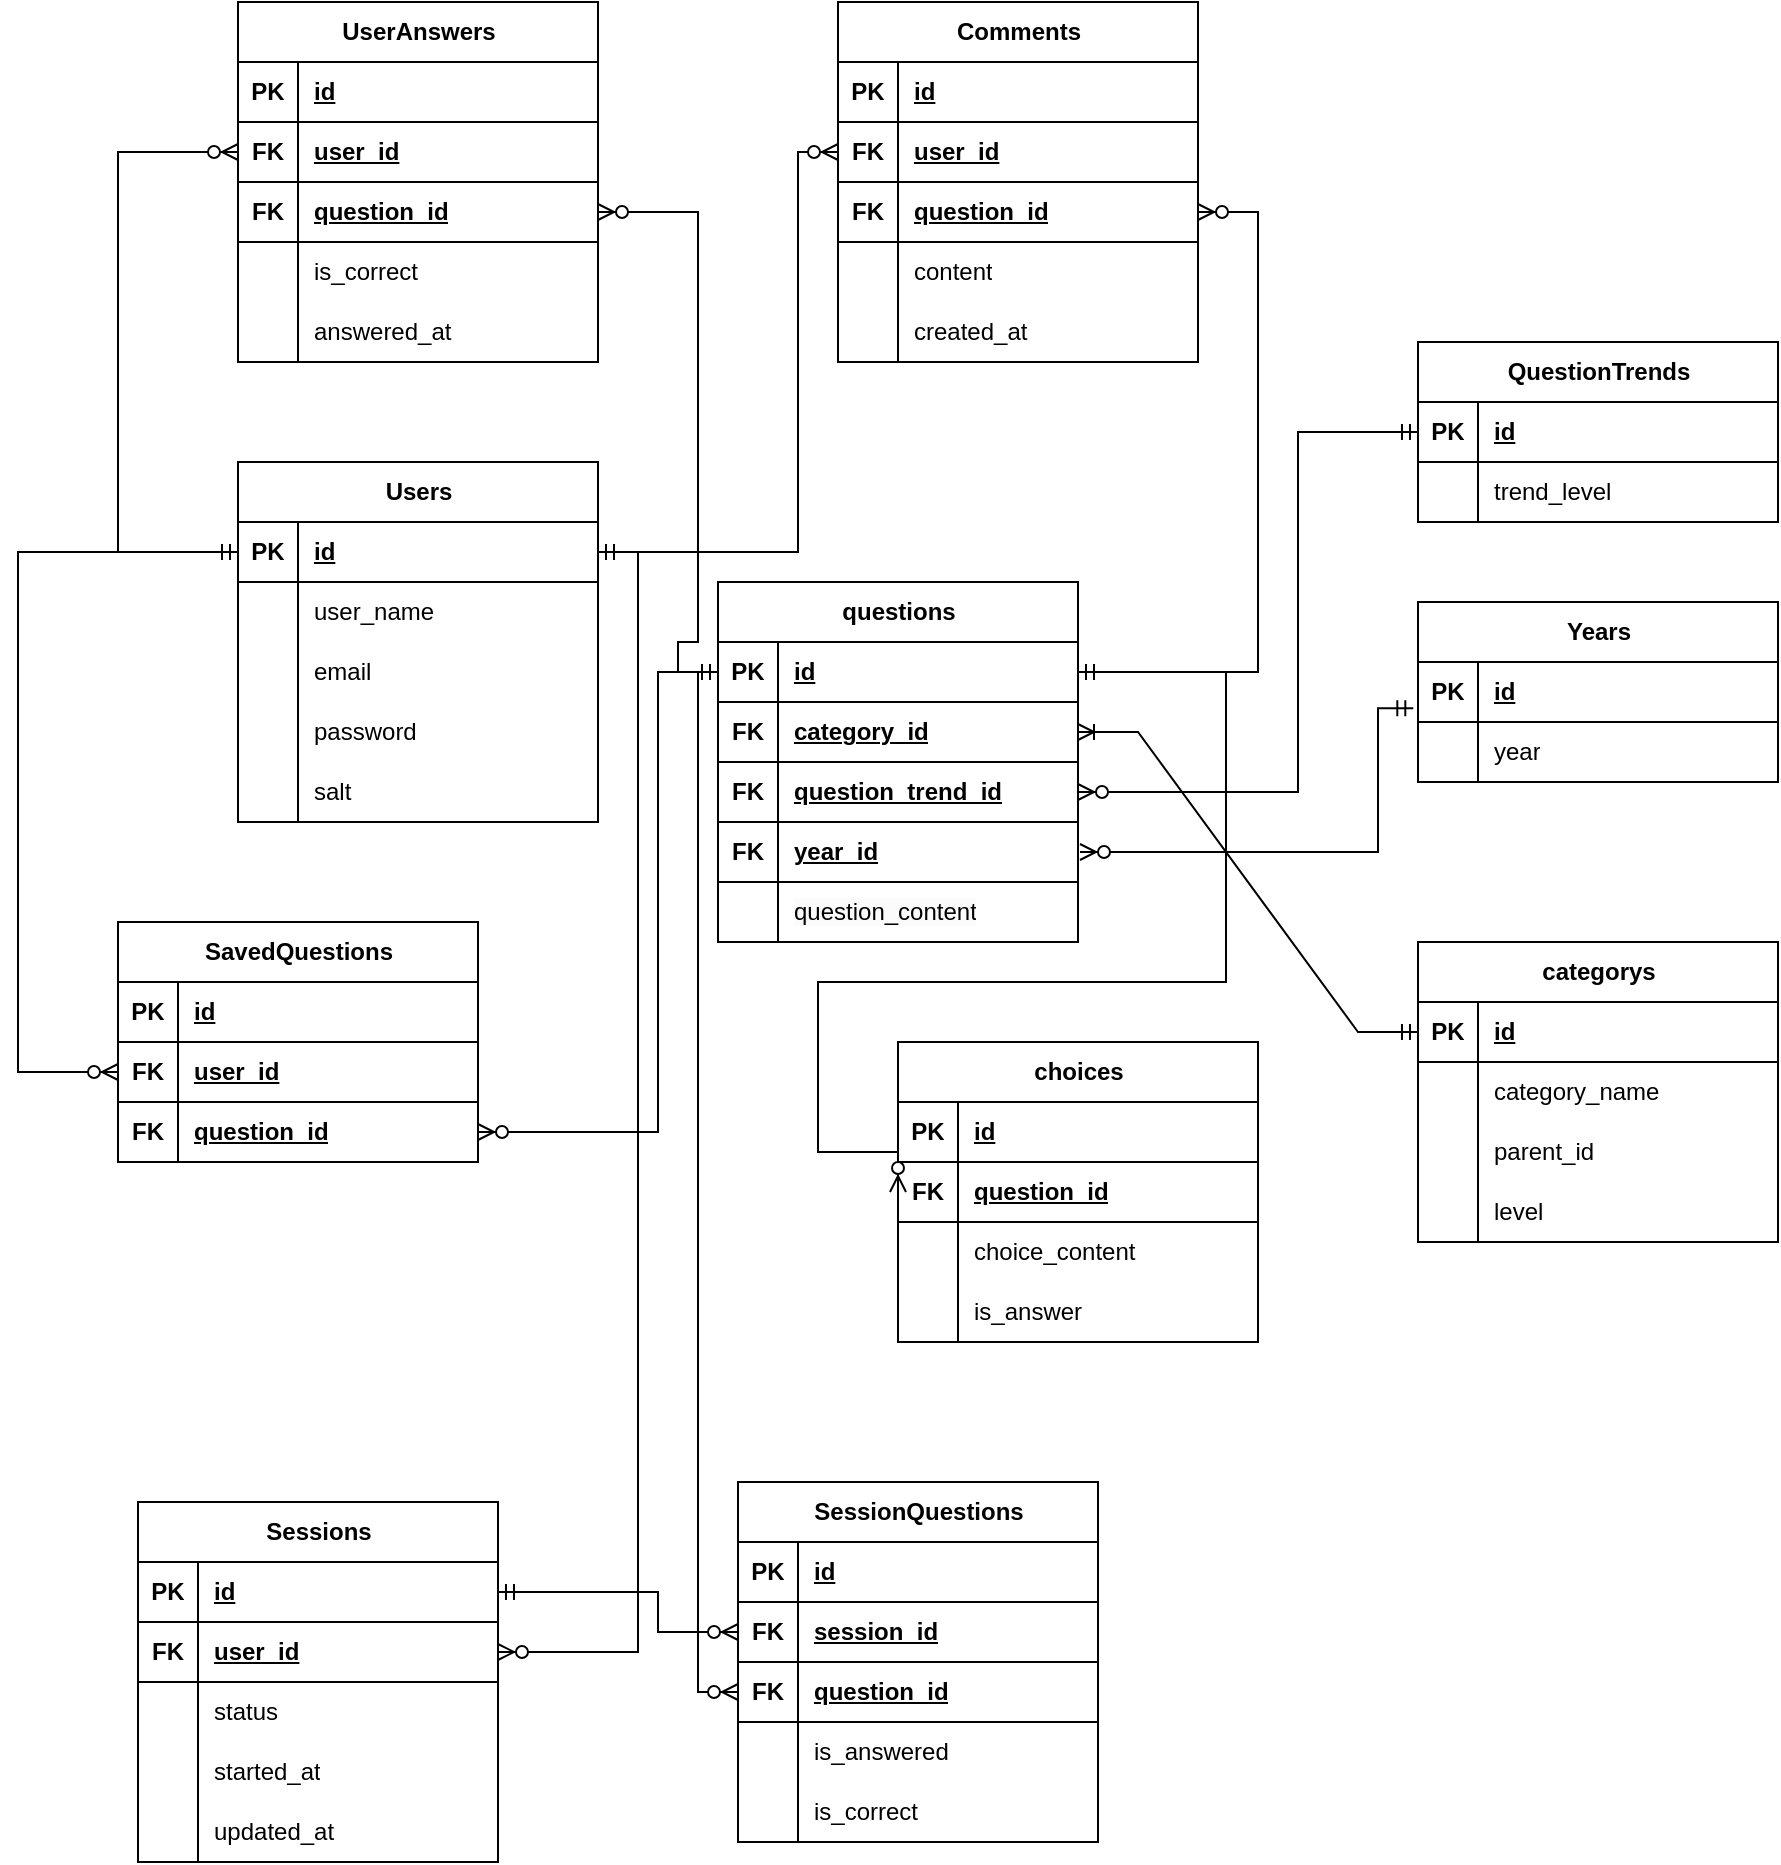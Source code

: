 <mxfile version="23.1.8" type="github">
  <diagram name="ページ1" id="_fQ1Ofpoiky4s86uEebD">
    <mxGraphModel dx="2419" dy="1977" grid="1" gridSize="10" guides="1" tooltips="1" connect="1" arrows="1" fold="1" page="1" pageScale="1" pageWidth="827" pageHeight="1169" math="0" shadow="0">
      <root>
        <mxCell id="0" />
        <mxCell id="1" parent="0" />
        <mxCell id="2i0jD21uUAfXRoLT11c_-42" value="Users" style="shape=table;startSize=30;container=1;collapsible=1;childLayout=tableLayout;fixedRows=1;rowLines=0;fontStyle=1;align=center;resizeLast=1;html=1;" vertex="1" parent="1">
          <mxGeometry x="-80" y="-200" width="180" height="180" as="geometry" />
        </mxCell>
        <mxCell id="2i0jD21uUAfXRoLT11c_-43" value="" style="shape=tableRow;horizontal=0;startSize=0;swimlaneHead=0;swimlaneBody=0;fillColor=none;collapsible=0;dropTarget=0;points=[[0,0.5],[1,0.5]];portConstraint=eastwest;top=0;left=0;right=0;bottom=1;" vertex="1" parent="2i0jD21uUAfXRoLT11c_-42">
          <mxGeometry y="30" width="180" height="30" as="geometry" />
        </mxCell>
        <mxCell id="2i0jD21uUAfXRoLT11c_-44" value="PK" style="shape=partialRectangle;connectable=0;fillColor=none;top=0;left=0;bottom=0;right=0;fontStyle=1;overflow=hidden;whiteSpace=wrap;html=1;" vertex="1" parent="2i0jD21uUAfXRoLT11c_-43">
          <mxGeometry width="30" height="30" as="geometry">
            <mxRectangle width="30" height="30" as="alternateBounds" />
          </mxGeometry>
        </mxCell>
        <mxCell id="2i0jD21uUAfXRoLT11c_-45" value="id" style="shape=partialRectangle;connectable=0;fillColor=none;top=0;left=0;bottom=0;right=0;align=left;spacingLeft=6;fontStyle=5;overflow=hidden;whiteSpace=wrap;html=1;" vertex="1" parent="2i0jD21uUAfXRoLT11c_-43">
          <mxGeometry x="30" width="150" height="30" as="geometry">
            <mxRectangle width="150" height="30" as="alternateBounds" />
          </mxGeometry>
        </mxCell>
        <mxCell id="2i0jD21uUAfXRoLT11c_-46" value="" style="shape=tableRow;horizontal=0;startSize=0;swimlaneHead=0;swimlaneBody=0;fillColor=none;collapsible=0;dropTarget=0;points=[[0,0.5],[1,0.5]];portConstraint=eastwest;top=0;left=0;right=0;bottom=0;" vertex="1" parent="2i0jD21uUAfXRoLT11c_-42">
          <mxGeometry y="60" width="180" height="30" as="geometry" />
        </mxCell>
        <mxCell id="2i0jD21uUAfXRoLT11c_-47" value="" style="shape=partialRectangle;connectable=0;fillColor=none;top=0;left=0;bottom=0;right=0;editable=1;overflow=hidden;whiteSpace=wrap;html=1;" vertex="1" parent="2i0jD21uUAfXRoLT11c_-46">
          <mxGeometry width="30" height="30" as="geometry">
            <mxRectangle width="30" height="30" as="alternateBounds" />
          </mxGeometry>
        </mxCell>
        <mxCell id="2i0jD21uUAfXRoLT11c_-48" value="user_name" style="shape=partialRectangle;connectable=0;fillColor=none;top=0;left=0;bottom=0;right=0;align=left;spacingLeft=6;overflow=hidden;whiteSpace=wrap;html=1;" vertex="1" parent="2i0jD21uUAfXRoLT11c_-46">
          <mxGeometry x="30" width="150" height="30" as="geometry">
            <mxRectangle width="150" height="30" as="alternateBounds" />
          </mxGeometry>
        </mxCell>
        <mxCell id="2i0jD21uUAfXRoLT11c_-49" value="" style="shape=tableRow;horizontal=0;startSize=0;swimlaneHead=0;swimlaneBody=0;fillColor=none;collapsible=0;dropTarget=0;points=[[0,0.5],[1,0.5]];portConstraint=eastwest;top=0;left=0;right=0;bottom=0;" vertex="1" parent="2i0jD21uUAfXRoLT11c_-42">
          <mxGeometry y="90" width="180" height="30" as="geometry" />
        </mxCell>
        <mxCell id="2i0jD21uUAfXRoLT11c_-50" value="" style="shape=partialRectangle;connectable=0;fillColor=none;top=0;left=0;bottom=0;right=0;editable=1;overflow=hidden;whiteSpace=wrap;html=1;" vertex="1" parent="2i0jD21uUAfXRoLT11c_-49">
          <mxGeometry width="30" height="30" as="geometry">
            <mxRectangle width="30" height="30" as="alternateBounds" />
          </mxGeometry>
        </mxCell>
        <mxCell id="2i0jD21uUAfXRoLT11c_-51" value="email" style="shape=partialRectangle;connectable=0;fillColor=none;top=0;left=0;bottom=0;right=0;align=left;spacingLeft=6;overflow=hidden;whiteSpace=wrap;html=1;" vertex="1" parent="2i0jD21uUAfXRoLT11c_-49">
          <mxGeometry x="30" width="150" height="30" as="geometry">
            <mxRectangle width="150" height="30" as="alternateBounds" />
          </mxGeometry>
        </mxCell>
        <mxCell id="2i0jD21uUAfXRoLT11c_-52" value="" style="shape=tableRow;horizontal=0;startSize=0;swimlaneHead=0;swimlaneBody=0;fillColor=none;collapsible=0;dropTarget=0;points=[[0,0.5],[1,0.5]];portConstraint=eastwest;top=0;left=0;right=0;bottom=0;" vertex="1" parent="2i0jD21uUAfXRoLT11c_-42">
          <mxGeometry y="120" width="180" height="30" as="geometry" />
        </mxCell>
        <mxCell id="2i0jD21uUAfXRoLT11c_-53" value="" style="shape=partialRectangle;connectable=0;fillColor=none;top=0;left=0;bottom=0;right=0;editable=1;overflow=hidden;whiteSpace=wrap;html=1;" vertex="1" parent="2i0jD21uUAfXRoLT11c_-52">
          <mxGeometry width="30" height="30" as="geometry">
            <mxRectangle width="30" height="30" as="alternateBounds" />
          </mxGeometry>
        </mxCell>
        <mxCell id="2i0jD21uUAfXRoLT11c_-54" value="password" style="shape=partialRectangle;connectable=0;fillColor=none;top=0;left=0;bottom=0;right=0;align=left;spacingLeft=6;overflow=hidden;whiteSpace=wrap;html=1;" vertex="1" parent="2i0jD21uUAfXRoLT11c_-52">
          <mxGeometry x="30" width="150" height="30" as="geometry">
            <mxRectangle width="150" height="30" as="alternateBounds" />
          </mxGeometry>
        </mxCell>
        <mxCell id="2i0jD21uUAfXRoLT11c_-55" value="" style="shape=tableRow;horizontal=0;startSize=0;swimlaneHead=0;swimlaneBody=0;fillColor=none;collapsible=0;dropTarget=0;points=[[0,0.5],[1,0.5]];portConstraint=eastwest;top=0;left=0;right=0;bottom=0;" vertex="1" parent="2i0jD21uUAfXRoLT11c_-42">
          <mxGeometry y="150" width="180" height="30" as="geometry" />
        </mxCell>
        <mxCell id="2i0jD21uUAfXRoLT11c_-56" value="" style="shape=partialRectangle;connectable=0;fillColor=none;top=0;left=0;bottom=0;right=0;editable=1;overflow=hidden;whiteSpace=wrap;html=1;" vertex="1" parent="2i0jD21uUAfXRoLT11c_-55">
          <mxGeometry width="30" height="30" as="geometry">
            <mxRectangle width="30" height="30" as="alternateBounds" />
          </mxGeometry>
        </mxCell>
        <mxCell id="2i0jD21uUAfXRoLT11c_-57" value="salt" style="shape=partialRectangle;connectable=0;fillColor=none;top=0;left=0;bottom=0;right=0;align=left;spacingLeft=6;overflow=hidden;whiteSpace=wrap;html=1;" vertex="1" parent="2i0jD21uUAfXRoLT11c_-55">
          <mxGeometry x="30" width="150" height="30" as="geometry">
            <mxRectangle width="150" height="30" as="alternateBounds" />
          </mxGeometry>
        </mxCell>
        <mxCell id="2i0jD21uUAfXRoLT11c_-58" value="questions" style="shape=table;startSize=30;container=1;collapsible=1;childLayout=tableLayout;fixedRows=1;rowLines=0;fontStyle=1;align=center;resizeLast=1;html=1;" vertex="1" parent="1">
          <mxGeometry x="160" y="-140" width="180" height="180" as="geometry">
            <mxRectangle x="190" y="-130" width="100" height="30" as="alternateBounds" />
          </mxGeometry>
        </mxCell>
        <mxCell id="2i0jD21uUAfXRoLT11c_-59" value="" style="shape=tableRow;horizontal=0;startSize=0;swimlaneHead=0;swimlaneBody=0;fillColor=none;collapsible=0;dropTarget=0;points=[[0,0.5],[1,0.5]];portConstraint=eastwest;top=0;left=0;right=0;bottom=1;" vertex="1" parent="2i0jD21uUAfXRoLT11c_-58">
          <mxGeometry y="30" width="180" height="30" as="geometry" />
        </mxCell>
        <mxCell id="2i0jD21uUAfXRoLT11c_-60" value="PK" style="shape=partialRectangle;connectable=0;fillColor=none;top=0;left=0;bottom=0;right=0;fontStyle=1;overflow=hidden;whiteSpace=wrap;html=1;" vertex="1" parent="2i0jD21uUAfXRoLT11c_-59">
          <mxGeometry width="30" height="30" as="geometry">
            <mxRectangle width="30" height="30" as="alternateBounds" />
          </mxGeometry>
        </mxCell>
        <mxCell id="2i0jD21uUAfXRoLT11c_-61" value="id" style="shape=partialRectangle;connectable=0;fillColor=none;top=0;left=0;bottom=0;right=0;align=left;spacingLeft=6;fontStyle=5;overflow=hidden;whiteSpace=wrap;html=1;" vertex="1" parent="2i0jD21uUAfXRoLT11c_-59">
          <mxGeometry x="30" width="150" height="30" as="geometry">
            <mxRectangle width="150" height="30" as="alternateBounds" />
          </mxGeometry>
        </mxCell>
        <mxCell id="2i0jD21uUAfXRoLT11c_-71" value="" style="shape=tableRow;horizontal=0;startSize=0;swimlaneHead=0;swimlaneBody=0;fillColor=none;collapsible=0;dropTarget=0;points=[[0,0.5],[1,0.5]];portConstraint=eastwest;top=0;left=0;right=0;bottom=1;" vertex="1" parent="2i0jD21uUAfXRoLT11c_-58">
          <mxGeometry y="60" width="180" height="30" as="geometry" />
        </mxCell>
        <mxCell id="2i0jD21uUAfXRoLT11c_-72" value="FK" style="shape=partialRectangle;connectable=0;fillColor=none;top=0;left=0;bottom=0;right=0;fontStyle=1;overflow=hidden;whiteSpace=wrap;html=1;" vertex="1" parent="2i0jD21uUAfXRoLT11c_-71">
          <mxGeometry width="30" height="30" as="geometry">
            <mxRectangle width="30" height="30" as="alternateBounds" />
          </mxGeometry>
        </mxCell>
        <mxCell id="2i0jD21uUAfXRoLT11c_-73" value="category_id" style="shape=partialRectangle;connectable=0;fillColor=none;top=0;left=0;bottom=0;right=0;align=left;spacingLeft=6;fontStyle=5;overflow=hidden;whiteSpace=wrap;html=1;" vertex="1" parent="2i0jD21uUAfXRoLT11c_-71">
          <mxGeometry x="30" width="150" height="30" as="geometry">
            <mxRectangle width="150" height="30" as="alternateBounds" />
          </mxGeometry>
        </mxCell>
        <mxCell id="2i0jD21uUAfXRoLT11c_-238" value="" style="shape=tableRow;horizontal=0;startSize=0;swimlaneHead=0;swimlaneBody=0;fillColor=none;collapsible=0;dropTarget=0;points=[[0,0.5],[1,0.5]];portConstraint=eastwest;top=0;left=0;right=0;bottom=1;" vertex="1" parent="2i0jD21uUAfXRoLT11c_-58">
          <mxGeometry y="90" width="180" height="30" as="geometry" />
        </mxCell>
        <mxCell id="2i0jD21uUAfXRoLT11c_-239" value="FK" style="shape=partialRectangle;connectable=0;fillColor=none;top=0;left=0;bottom=0;right=0;fontStyle=1;overflow=hidden;whiteSpace=wrap;html=1;" vertex="1" parent="2i0jD21uUAfXRoLT11c_-238">
          <mxGeometry width="30" height="30" as="geometry">
            <mxRectangle width="30" height="30" as="alternateBounds" />
          </mxGeometry>
        </mxCell>
        <mxCell id="2i0jD21uUAfXRoLT11c_-240" value="question_trend_id" style="shape=partialRectangle;connectable=0;fillColor=none;top=0;left=0;bottom=0;right=0;align=left;spacingLeft=6;fontStyle=5;overflow=hidden;whiteSpace=wrap;html=1;" vertex="1" parent="2i0jD21uUAfXRoLT11c_-238">
          <mxGeometry x="30" width="150" height="30" as="geometry">
            <mxRectangle width="150" height="30" as="alternateBounds" />
          </mxGeometry>
        </mxCell>
        <mxCell id="2i0jD21uUAfXRoLT11c_-248" value="" style="shape=tableRow;horizontal=0;startSize=0;swimlaneHead=0;swimlaneBody=0;fillColor=none;collapsible=0;dropTarget=0;points=[[0,0.5],[1,0.5]];portConstraint=eastwest;top=0;left=0;right=0;bottom=1;" vertex="1" parent="2i0jD21uUAfXRoLT11c_-58">
          <mxGeometry y="120" width="180" height="30" as="geometry" />
        </mxCell>
        <mxCell id="2i0jD21uUAfXRoLT11c_-249" value="FK" style="shape=partialRectangle;connectable=0;fillColor=none;top=0;left=0;bottom=0;right=0;fontStyle=1;overflow=hidden;whiteSpace=wrap;html=1;" vertex="1" parent="2i0jD21uUAfXRoLT11c_-248">
          <mxGeometry width="30" height="30" as="geometry">
            <mxRectangle width="30" height="30" as="alternateBounds" />
          </mxGeometry>
        </mxCell>
        <mxCell id="2i0jD21uUAfXRoLT11c_-250" value="year_id" style="shape=partialRectangle;connectable=0;fillColor=none;top=0;left=0;bottom=0;right=0;align=left;spacingLeft=6;fontStyle=5;overflow=hidden;whiteSpace=wrap;html=1;" vertex="1" parent="2i0jD21uUAfXRoLT11c_-248">
          <mxGeometry x="30" width="150" height="30" as="geometry">
            <mxRectangle width="150" height="30" as="alternateBounds" />
          </mxGeometry>
        </mxCell>
        <mxCell id="2i0jD21uUAfXRoLT11c_-62" value="" style="shape=tableRow;horizontal=0;startSize=0;swimlaneHead=0;swimlaneBody=0;fillColor=none;collapsible=0;dropTarget=0;points=[[0,0.5],[1,0.5]];portConstraint=eastwest;top=0;left=0;right=0;bottom=0;" vertex="1" parent="2i0jD21uUAfXRoLT11c_-58">
          <mxGeometry y="150" width="180" height="30" as="geometry" />
        </mxCell>
        <mxCell id="2i0jD21uUAfXRoLT11c_-63" value="" style="shape=partialRectangle;connectable=0;fillColor=none;top=0;left=0;bottom=0;right=0;editable=1;overflow=hidden;whiteSpace=wrap;html=1;" vertex="1" parent="2i0jD21uUAfXRoLT11c_-62">
          <mxGeometry width="30" height="30" as="geometry">
            <mxRectangle width="30" height="30" as="alternateBounds" />
          </mxGeometry>
        </mxCell>
        <mxCell id="2i0jD21uUAfXRoLT11c_-64" value="&lt;meta charset=&quot;utf-8&quot;&gt;&lt;span style=&quot;color: rgb(0, 0, 0); font-family: Helvetica; font-size: 12px; font-style: normal; font-variant-ligatures: normal; font-variant-caps: normal; font-weight: 400; letter-spacing: normal; orphans: 2; text-align: left; text-indent: 0px; text-transform: none; widows: 2; word-spacing: 0px; -webkit-text-stroke-width: 0px; background-color: rgb(251, 251, 251); text-decoration-thickness: initial; text-decoration-style: initial; text-decoration-color: initial; float: none; display: inline !important;&quot;&gt;question_content&lt;/span&gt;" style="shape=partialRectangle;connectable=0;fillColor=none;top=0;left=0;bottom=0;right=0;align=left;spacingLeft=6;overflow=hidden;whiteSpace=wrap;html=1;" vertex="1" parent="2i0jD21uUAfXRoLT11c_-62">
          <mxGeometry x="30" width="150" height="30" as="geometry">
            <mxRectangle width="150" height="30" as="alternateBounds" />
          </mxGeometry>
        </mxCell>
        <mxCell id="2i0jD21uUAfXRoLT11c_-103" value="choices" style="shape=table;startSize=30;container=1;collapsible=1;childLayout=tableLayout;fixedRows=1;rowLines=0;fontStyle=1;align=center;resizeLast=1;html=1;" vertex="1" parent="1">
          <mxGeometry x="250" y="90" width="180" height="150" as="geometry">
            <mxRectangle x="190" y="-130" width="100" height="30" as="alternateBounds" />
          </mxGeometry>
        </mxCell>
        <mxCell id="2i0jD21uUAfXRoLT11c_-104" value="" style="shape=tableRow;horizontal=0;startSize=0;swimlaneHead=0;swimlaneBody=0;fillColor=none;collapsible=0;dropTarget=0;points=[[0,0.5],[1,0.5]];portConstraint=eastwest;top=0;left=0;right=0;bottom=1;" vertex="1" parent="2i0jD21uUAfXRoLT11c_-103">
          <mxGeometry y="30" width="180" height="30" as="geometry" />
        </mxCell>
        <mxCell id="2i0jD21uUAfXRoLT11c_-105" value="PK" style="shape=partialRectangle;connectable=0;fillColor=none;top=0;left=0;bottom=0;right=0;fontStyle=1;overflow=hidden;whiteSpace=wrap;html=1;" vertex="1" parent="2i0jD21uUAfXRoLT11c_-104">
          <mxGeometry width="30" height="30" as="geometry">
            <mxRectangle width="30" height="30" as="alternateBounds" />
          </mxGeometry>
        </mxCell>
        <mxCell id="2i0jD21uUAfXRoLT11c_-106" value="id" style="shape=partialRectangle;connectable=0;fillColor=none;top=0;left=0;bottom=0;right=0;align=left;spacingLeft=6;fontStyle=5;overflow=hidden;whiteSpace=wrap;html=1;" vertex="1" parent="2i0jD21uUAfXRoLT11c_-104">
          <mxGeometry x="30" width="150" height="30" as="geometry">
            <mxRectangle width="150" height="30" as="alternateBounds" />
          </mxGeometry>
        </mxCell>
        <mxCell id="2i0jD21uUAfXRoLT11c_-107" value="" style="shape=tableRow;horizontal=0;startSize=0;swimlaneHead=0;swimlaneBody=0;fillColor=none;collapsible=0;dropTarget=0;points=[[0,0.5],[1,0.5]];portConstraint=eastwest;top=0;left=0;right=0;bottom=1;" vertex="1" parent="2i0jD21uUAfXRoLT11c_-103">
          <mxGeometry y="60" width="180" height="30" as="geometry" />
        </mxCell>
        <mxCell id="2i0jD21uUAfXRoLT11c_-108" value="FK" style="shape=partialRectangle;connectable=0;fillColor=none;top=0;left=0;bottom=0;right=0;fontStyle=1;overflow=hidden;whiteSpace=wrap;html=1;" vertex="1" parent="2i0jD21uUAfXRoLT11c_-107">
          <mxGeometry width="30" height="30" as="geometry">
            <mxRectangle width="30" height="30" as="alternateBounds" />
          </mxGeometry>
        </mxCell>
        <mxCell id="2i0jD21uUAfXRoLT11c_-109" value="question_id" style="shape=partialRectangle;connectable=0;fillColor=none;top=0;left=0;bottom=0;right=0;align=left;spacingLeft=6;fontStyle=5;overflow=hidden;whiteSpace=wrap;html=1;" vertex="1" parent="2i0jD21uUAfXRoLT11c_-107">
          <mxGeometry x="30" width="150" height="30" as="geometry">
            <mxRectangle width="150" height="30" as="alternateBounds" />
          </mxGeometry>
        </mxCell>
        <mxCell id="2i0jD21uUAfXRoLT11c_-110" value="" style="shape=tableRow;horizontal=0;startSize=0;swimlaneHead=0;swimlaneBody=0;fillColor=none;collapsible=0;dropTarget=0;points=[[0,0.5],[1,0.5]];portConstraint=eastwest;top=0;left=0;right=0;bottom=0;" vertex="1" parent="2i0jD21uUAfXRoLT11c_-103">
          <mxGeometry y="90" width="180" height="30" as="geometry" />
        </mxCell>
        <mxCell id="2i0jD21uUAfXRoLT11c_-111" value="" style="shape=partialRectangle;connectable=0;fillColor=none;top=0;left=0;bottom=0;right=0;editable=1;overflow=hidden;whiteSpace=wrap;html=1;" vertex="1" parent="2i0jD21uUAfXRoLT11c_-110">
          <mxGeometry width="30" height="30" as="geometry">
            <mxRectangle width="30" height="30" as="alternateBounds" />
          </mxGeometry>
        </mxCell>
        <mxCell id="2i0jD21uUAfXRoLT11c_-112" value="choice_content" style="shape=partialRectangle;connectable=0;fillColor=none;top=0;left=0;bottom=0;right=0;align=left;spacingLeft=6;overflow=hidden;whiteSpace=wrap;html=1;" vertex="1" parent="2i0jD21uUAfXRoLT11c_-110">
          <mxGeometry x="30" width="150" height="30" as="geometry">
            <mxRectangle width="150" height="30" as="alternateBounds" />
          </mxGeometry>
        </mxCell>
        <mxCell id="2i0jD21uUAfXRoLT11c_-113" value="" style="shape=tableRow;horizontal=0;startSize=0;swimlaneHead=0;swimlaneBody=0;fillColor=none;collapsible=0;dropTarget=0;points=[[0,0.5],[1,0.5]];portConstraint=eastwest;top=0;left=0;right=0;bottom=0;" vertex="1" parent="2i0jD21uUAfXRoLT11c_-103">
          <mxGeometry y="120" width="180" height="30" as="geometry" />
        </mxCell>
        <mxCell id="2i0jD21uUAfXRoLT11c_-114" value="" style="shape=partialRectangle;connectable=0;fillColor=none;top=0;left=0;bottom=0;right=0;editable=1;overflow=hidden;whiteSpace=wrap;html=1;" vertex="1" parent="2i0jD21uUAfXRoLT11c_-113">
          <mxGeometry width="30" height="30" as="geometry">
            <mxRectangle width="30" height="30" as="alternateBounds" />
          </mxGeometry>
        </mxCell>
        <mxCell id="2i0jD21uUAfXRoLT11c_-115" value="is_answer" style="shape=partialRectangle;connectable=0;fillColor=none;top=0;left=0;bottom=0;right=0;align=left;spacingLeft=6;overflow=hidden;whiteSpace=wrap;html=1;" vertex="1" parent="2i0jD21uUAfXRoLT11c_-113">
          <mxGeometry x="30" width="150" height="30" as="geometry">
            <mxRectangle width="150" height="30" as="alternateBounds" />
          </mxGeometry>
        </mxCell>
        <mxCell id="2i0jD21uUAfXRoLT11c_-116" value="categorys" style="shape=table;startSize=30;container=1;collapsible=1;childLayout=tableLayout;fixedRows=1;rowLines=0;fontStyle=1;align=center;resizeLast=1;html=1;" vertex="1" parent="1">
          <mxGeometry x="510" y="40" width="180" height="150" as="geometry" />
        </mxCell>
        <mxCell id="2i0jD21uUAfXRoLT11c_-117" value="" style="shape=tableRow;horizontal=0;startSize=0;swimlaneHead=0;swimlaneBody=0;fillColor=none;collapsible=0;dropTarget=0;points=[[0,0.5],[1,0.5]];portConstraint=eastwest;top=0;left=0;right=0;bottom=1;" vertex="1" parent="2i0jD21uUAfXRoLT11c_-116">
          <mxGeometry y="30" width="180" height="30" as="geometry" />
        </mxCell>
        <mxCell id="2i0jD21uUAfXRoLT11c_-118" value="PK" style="shape=partialRectangle;connectable=0;fillColor=none;top=0;left=0;bottom=0;right=0;fontStyle=1;overflow=hidden;whiteSpace=wrap;html=1;" vertex="1" parent="2i0jD21uUAfXRoLT11c_-117">
          <mxGeometry width="30" height="30" as="geometry">
            <mxRectangle width="30" height="30" as="alternateBounds" />
          </mxGeometry>
        </mxCell>
        <mxCell id="2i0jD21uUAfXRoLT11c_-119" value="id" style="shape=partialRectangle;connectable=0;fillColor=none;top=0;left=0;bottom=0;right=0;align=left;spacingLeft=6;fontStyle=5;overflow=hidden;whiteSpace=wrap;html=1;" vertex="1" parent="2i0jD21uUAfXRoLT11c_-117">
          <mxGeometry x="30" width="150" height="30" as="geometry">
            <mxRectangle width="150" height="30" as="alternateBounds" />
          </mxGeometry>
        </mxCell>
        <mxCell id="2i0jD21uUAfXRoLT11c_-120" value="" style="shape=tableRow;horizontal=0;startSize=0;swimlaneHead=0;swimlaneBody=0;fillColor=none;collapsible=0;dropTarget=0;points=[[0,0.5],[1,0.5]];portConstraint=eastwest;top=0;left=0;right=0;bottom=0;" vertex="1" parent="2i0jD21uUAfXRoLT11c_-116">
          <mxGeometry y="60" width="180" height="30" as="geometry" />
        </mxCell>
        <mxCell id="2i0jD21uUAfXRoLT11c_-121" value="" style="shape=partialRectangle;connectable=0;fillColor=none;top=0;left=0;bottom=0;right=0;editable=1;overflow=hidden;whiteSpace=wrap;html=1;" vertex="1" parent="2i0jD21uUAfXRoLT11c_-120">
          <mxGeometry width="30" height="30" as="geometry">
            <mxRectangle width="30" height="30" as="alternateBounds" />
          </mxGeometry>
        </mxCell>
        <mxCell id="2i0jD21uUAfXRoLT11c_-122" value="category_name" style="shape=partialRectangle;connectable=0;fillColor=none;top=0;left=0;bottom=0;right=0;align=left;spacingLeft=6;overflow=hidden;whiteSpace=wrap;html=1;" vertex="1" parent="2i0jD21uUAfXRoLT11c_-120">
          <mxGeometry x="30" width="150" height="30" as="geometry">
            <mxRectangle width="150" height="30" as="alternateBounds" />
          </mxGeometry>
        </mxCell>
        <mxCell id="2i0jD21uUAfXRoLT11c_-123" value="" style="shape=tableRow;horizontal=0;startSize=0;swimlaneHead=0;swimlaneBody=0;fillColor=none;collapsible=0;dropTarget=0;points=[[0,0.5],[1,0.5]];portConstraint=eastwest;top=0;left=0;right=0;bottom=0;" vertex="1" parent="2i0jD21uUAfXRoLT11c_-116">
          <mxGeometry y="90" width="180" height="30" as="geometry" />
        </mxCell>
        <mxCell id="2i0jD21uUAfXRoLT11c_-124" value="" style="shape=partialRectangle;connectable=0;fillColor=none;top=0;left=0;bottom=0;right=0;editable=1;overflow=hidden;whiteSpace=wrap;html=1;" vertex="1" parent="2i0jD21uUAfXRoLT11c_-123">
          <mxGeometry width="30" height="30" as="geometry">
            <mxRectangle width="30" height="30" as="alternateBounds" />
          </mxGeometry>
        </mxCell>
        <mxCell id="2i0jD21uUAfXRoLT11c_-125" value="parent_id" style="shape=partialRectangle;connectable=0;fillColor=none;top=0;left=0;bottom=0;right=0;align=left;spacingLeft=6;overflow=hidden;whiteSpace=wrap;html=1;" vertex="1" parent="2i0jD21uUAfXRoLT11c_-123">
          <mxGeometry x="30" width="150" height="30" as="geometry">
            <mxRectangle width="150" height="30" as="alternateBounds" />
          </mxGeometry>
        </mxCell>
        <mxCell id="2i0jD21uUAfXRoLT11c_-126" value="" style="shape=tableRow;horizontal=0;startSize=0;swimlaneHead=0;swimlaneBody=0;fillColor=none;collapsible=0;dropTarget=0;points=[[0,0.5],[1,0.5]];portConstraint=eastwest;top=0;left=0;right=0;bottom=0;" vertex="1" parent="2i0jD21uUAfXRoLT11c_-116">
          <mxGeometry y="120" width="180" height="30" as="geometry" />
        </mxCell>
        <mxCell id="2i0jD21uUAfXRoLT11c_-127" value="" style="shape=partialRectangle;connectable=0;fillColor=none;top=0;left=0;bottom=0;right=0;editable=1;overflow=hidden;whiteSpace=wrap;html=1;" vertex="1" parent="2i0jD21uUAfXRoLT11c_-126">
          <mxGeometry width="30" height="30" as="geometry">
            <mxRectangle width="30" height="30" as="alternateBounds" />
          </mxGeometry>
        </mxCell>
        <mxCell id="2i0jD21uUAfXRoLT11c_-128" value="level" style="shape=partialRectangle;connectable=0;fillColor=none;top=0;left=0;bottom=0;right=0;align=left;spacingLeft=6;overflow=hidden;whiteSpace=wrap;html=1;" vertex="1" parent="2i0jD21uUAfXRoLT11c_-126">
          <mxGeometry x="30" width="150" height="30" as="geometry">
            <mxRectangle width="150" height="30" as="alternateBounds" />
          </mxGeometry>
        </mxCell>
        <mxCell id="2i0jD21uUAfXRoLT11c_-132" value="UserAnswers" style="shape=table;startSize=30;container=1;collapsible=1;childLayout=tableLayout;fixedRows=1;rowLines=0;fontStyle=1;align=center;resizeLast=1;html=1;" vertex="1" parent="1">
          <mxGeometry x="-80" y="-430" width="180" height="180" as="geometry">
            <mxRectangle x="190" y="-130" width="100" height="30" as="alternateBounds" />
          </mxGeometry>
        </mxCell>
        <mxCell id="2i0jD21uUAfXRoLT11c_-133" value="" style="shape=tableRow;horizontal=0;startSize=0;swimlaneHead=0;swimlaneBody=0;fillColor=none;collapsible=0;dropTarget=0;points=[[0,0.5],[1,0.5]];portConstraint=eastwest;top=0;left=0;right=0;bottom=1;" vertex="1" parent="2i0jD21uUAfXRoLT11c_-132">
          <mxGeometry y="30" width="180" height="30" as="geometry" />
        </mxCell>
        <mxCell id="2i0jD21uUAfXRoLT11c_-134" value="PK" style="shape=partialRectangle;connectable=0;fillColor=none;top=0;left=0;bottom=0;right=0;fontStyle=1;overflow=hidden;whiteSpace=wrap;html=1;" vertex="1" parent="2i0jD21uUAfXRoLT11c_-133">
          <mxGeometry width="30" height="30" as="geometry">
            <mxRectangle width="30" height="30" as="alternateBounds" />
          </mxGeometry>
        </mxCell>
        <mxCell id="2i0jD21uUAfXRoLT11c_-135" value="id" style="shape=partialRectangle;connectable=0;fillColor=none;top=0;left=0;bottom=0;right=0;align=left;spacingLeft=6;fontStyle=5;overflow=hidden;whiteSpace=wrap;html=1;" vertex="1" parent="2i0jD21uUAfXRoLT11c_-133">
          <mxGeometry x="30" width="150" height="30" as="geometry">
            <mxRectangle width="150" height="30" as="alternateBounds" />
          </mxGeometry>
        </mxCell>
        <mxCell id="2i0jD21uUAfXRoLT11c_-136" value="" style="shape=tableRow;horizontal=0;startSize=0;swimlaneHead=0;swimlaneBody=0;fillColor=none;collapsible=0;dropTarget=0;points=[[0,0.5],[1,0.5]];portConstraint=eastwest;top=0;left=0;right=0;bottom=1;" vertex="1" parent="2i0jD21uUAfXRoLT11c_-132">
          <mxGeometry y="60" width="180" height="30" as="geometry" />
        </mxCell>
        <mxCell id="2i0jD21uUAfXRoLT11c_-137" value="FK" style="shape=partialRectangle;connectable=0;fillColor=none;top=0;left=0;bottom=0;right=0;fontStyle=1;overflow=hidden;whiteSpace=wrap;html=1;" vertex="1" parent="2i0jD21uUAfXRoLT11c_-136">
          <mxGeometry width="30" height="30" as="geometry">
            <mxRectangle width="30" height="30" as="alternateBounds" />
          </mxGeometry>
        </mxCell>
        <mxCell id="2i0jD21uUAfXRoLT11c_-138" value="user_id" style="shape=partialRectangle;connectable=0;fillColor=none;top=0;left=0;bottom=0;right=0;align=left;spacingLeft=6;fontStyle=5;overflow=hidden;whiteSpace=wrap;html=1;" vertex="1" parent="2i0jD21uUAfXRoLT11c_-136">
          <mxGeometry x="30" width="150" height="30" as="geometry">
            <mxRectangle width="150" height="30" as="alternateBounds" />
          </mxGeometry>
        </mxCell>
        <mxCell id="2i0jD21uUAfXRoLT11c_-142" value="" style="shape=tableRow;horizontal=0;startSize=0;swimlaneHead=0;swimlaneBody=0;fillColor=none;collapsible=0;dropTarget=0;points=[[0,0.5],[1,0.5]];portConstraint=eastwest;top=0;left=0;right=0;bottom=1;" vertex="1" parent="2i0jD21uUAfXRoLT11c_-132">
          <mxGeometry y="90" width="180" height="30" as="geometry" />
        </mxCell>
        <mxCell id="2i0jD21uUAfXRoLT11c_-143" value="FK" style="shape=partialRectangle;connectable=0;fillColor=none;top=0;left=0;bottom=0;right=0;fontStyle=1;overflow=hidden;whiteSpace=wrap;html=1;" vertex="1" parent="2i0jD21uUAfXRoLT11c_-142">
          <mxGeometry width="30" height="30" as="geometry">
            <mxRectangle width="30" height="30" as="alternateBounds" />
          </mxGeometry>
        </mxCell>
        <mxCell id="2i0jD21uUAfXRoLT11c_-144" value="question_id" style="shape=partialRectangle;connectable=0;fillColor=none;top=0;left=0;bottom=0;right=0;align=left;spacingLeft=6;fontStyle=5;overflow=hidden;whiteSpace=wrap;html=1;" vertex="1" parent="2i0jD21uUAfXRoLT11c_-142">
          <mxGeometry x="30" width="150" height="30" as="geometry">
            <mxRectangle width="150" height="30" as="alternateBounds" />
          </mxGeometry>
        </mxCell>
        <mxCell id="2i0jD21uUAfXRoLT11c_-139" value="" style="shape=tableRow;horizontal=0;startSize=0;swimlaneHead=0;swimlaneBody=0;fillColor=none;collapsible=0;dropTarget=0;points=[[0,0.5],[1,0.5]];portConstraint=eastwest;top=0;left=0;right=0;bottom=0;" vertex="1" parent="2i0jD21uUAfXRoLT11c_-132">
          <mxGeometry y="120" width="180" height="30" as="geometry" />
        </mxCell>
        <mxCell id="2i0jD21uUAfXRoLT11c_-140" value="" style="shape=partialRectangle;connectable=0;fillColor=none;top=0;left=0;bottom=0;right=0;editable=1;overflow=hidden;whiteSpace=wrap;html=1;" vertex="1" parent="2i0jD21uUAfXRoLT11c_-139">
          <mxGeometry width="30" height="30" as="geometry">
            <mxRectangle width="30" height="30" as="alternateBounds" />
          </mxGeometry>
        </mxCell>
        <mxCell id="2i0jD21uUAfXRoLT11c_-141" value="is_correct" style="shape=partialRectangle;connectable=0;fillColor=none;top=0;left=0;bottom=0;right=0;align=left;spacingLeft=6;overflow=hidden;whiteSpace=wrap;html=1;" vertex="1" parent="2i0jD21uUAfXRoLT11c_-139">
          <mxGeometry x="30" width="150" height="30" as="geometry">
            <mxRectangle width="150" height="30" as="alternateBounds" />
          </mxGeometry>
        </mxCell>
        <mxCell id="2i0jD21uUAfXRoLT11c_-145" value="" style="shape=tableRow;horizontal=0;startSize=0;swimlaneHead=0;swimlaneBody=0;fillColor=none;collapsible=0;dropTarget=0;points=[[0,0.5],[1,0.5]];portConstraint=eastwest;top=0;left=0;right=0;bottom=0;" vertex="1" parent="2i0jD21uUAfXRoLT11c_-132">
          <mxGeometry y="150" width="180" height="30" as="geometry" />
        </mxCell>
        <mxCell id="2i0jD21uUAfXRoLT11c_-146" value="" style="shape=partialRectangle;connectable=0;fillColor=none;top=0;left=0;bottom=0;right=0;editable=1;overflow=hidden;whiteSpace=wrap;html=1;" vertex="1" parent="2i0jD21uUAfXRoLT11c_-145">
          <mxGeometry width="30" height="30" as="geometry">
            <mxRectangle width="30" height="30" as="alternateBounds" />
          </mxGeometry>
        </mxCell>
        <mxCell id="2i0jD21uUAfXRoLT11c_-147" value="answered_at" style="shape=partialRectangle;connectable=0;fillColor=none;top=0;left=0;bottom=0;right=0;align=left;spacingLeft=6;overflow=hidden;whiteSpace=wrap;html=1;" vertex="1" parent="2i0jD21uUAfXRoLT11c_-145">
          <mxGeometry x="30" width="150" height="30" as="geometry">
            <mxRectangle width="150" height="30" as="alternateBounds" />
          </mxGeometry>
        </mxCell>
        <mxCell id="2i0jD21uUAfXRoLT11c_-151" value="SavedQuestions" style="shape=table;startSize=30;container=1;collapsible=1;childLayout=tableLayout;fixedRows=1;rowLines=0;fontStyle=1;align=center;resizeLast=1;html=1;" vertex="1" parent="1">
          <mxGeometry x="-140" y="30" width="180" height="120" as="geometry">
            <mxRectangle x="190" y="-130" width="100" height="30" as="alternateBounds" />
          </mxGeometry>
        </mxCell>
        <mxCell id="2i0jD21uUAfXRoLT11c_-152" value="" style="shape=tableRow;horizontal=0;startSize=0;swimlaneHead=0;swimlaneBody=0;fillColor=none;collapsible=0;dropTarget=0;points=[[0,0.5],[1,0.5]];portConstraint=eastwest;top=0;left=0;right=0;bottom=1;" vertex="1" parent="2i0jD21uUAfXRoLT11c_-151">
          <mxGeometry y="30" width="180" height="30" as="geometry" />
        </mxCell>
        <mxCell id="2i0jD21uUAfXRoLT11c_-153" value="PK" style="shape=partialRectangle;connectable=0;fillColor=none;top=0;left=0;bottom=0;right=0;fontStyle=1;overflow=hidden;whiteSpace=wrap;html=1;" vertex="1" parent="2i0jD21uUAfXRoLT11c_-152">
          <mxGeometry width="30" height="30" as="geometry">
            <mxRectangle width="30" height="30" as="alternateBounds" />
          </mxGeometry>
        </mxCell>
        <mxCell id="2i0jD21uUAfXRoLT11c_-154" value="id" style="shape=partialRectangle;connectable=0;fillColor=none;top=0;left=0;bottom=0;right=0;align=left;spacingLeft=6;fontStyle=5;overflow=hidden;whiteSpace=wrap;html=1;" vertex="1" parent="2i0jD21uUAfXRoLT11c_-152">
          <mxGeometry x="30" width="150" height="30" as="geometry">
            <mxRectangle width="150" height="30" as="alternateBounds" />
          </mxGeometry>
        </mxCell>
        <mxCell id="2i0jD21uUAfXRoLT11c_-155" value="" style="shape=tableRow;horizontal=0;startSize=0;swimlaneHead=0;swimlaneBody=0;fillColor=none;collapsible=0;dropTarget=0;points=[[0,0.5],[1,0.5]];portConstraint=eastwest;top=0;left=0;right=0;bottom=1;" vertex="1" parent="2i0jD21uUAfXRoLT11c_-151">
          <mxGeometry y="60" width="180" height="30" as="geometry" />
        </mxCell>
        <mxCell id="2i0jD21uUAfXRoLT11c_-156" value="FK" style="shape=partialRectangle;connectable=0;fillColor=none;top=0;left=0;bottom=0;right=0;fontStyle=1;overflow=hidden;whiteSpace=wrap;html=1;" vertex="1" parent="2i0jD21uUAfXRoLT11c_-155">
          <mxGeometry width="30" height="30" as="geometry">
            <mxRectangle width="30" height="30" as="alternateBounds" />
          </mxGeometry>
        </mxCell>
        <mxCell id="2i0jD21uUAfXRoLT11c_-157" value="user_id" style="shape=partialRectangle;connectable=0;fillColor=none;top=0;left=0;bottom=0;right=0;align=left;spacingLeft=6;fontStyle=5;overflow=hidden;whiteSpace=wrap;html=1;" vertex="1" parent="2i0jD21uUAfXRoLT11c_-155">
          <mxGeometry x="30" width="150" height="30" as="geometry">
            <mxRectangle width="150" height="30" as="alternateBounds" />
          </mxGeometry>
        </mxCell>
        <mxCell id="2i0jD21uUAfXRoLT11c_-158" value="" style="shape=tableRow;horizontal=0;startSize=0;swimlaneHead=0;swimlaneBody=0;fillColor=none;collapsible=0;dropTarget=0;points=[[0,0.5],[1,0.5]];portConstraint=eastwest;top=0;left=0;right=0;bottom=1;" vertex="1" parent="2i0jD21uUAfXRoLT11c_-151">
          <mxGeometry y="90" width="180" height="30" as="geometry" />
        </mxCell>
        <mxCell id="2i0jD21uUAfXRoLT11c_-159" value="FK" style="shape=partialRectangle;connectable=0;fillColor=none;top=0;left=0;bottom=0;right=0;fontStyle=1;overflow=hidden;whiteSpace=wrap;html=1;" vertex="1" parent="2i0jD21uUAfXRoLT11c_-158">
          <mxGeometry width="30" height="30" as="geometry">
            <mxRectangle width="30" height="30" as="alternateBounds" />
          </mxGeometry>
        </mxCell>
        <mxCell id="2i0jD21uUAfXRoLT11c_-160" value="question_id" style="shape=partialRectangle;connectable=0;fillColor=none;top=0;left=0;bottom=0;right=0;align=left;spacingLeft=6;fontStyle=5;overflow=hidden;whiteSpace=wrap;html=1;" vertex="1" parent="2i0jD21uUAfXRoLT11c_-158">
          <mxGeometry x="30" width="150" height="30" as="geometry">
            <mxRectangle width="150" height="30" as="alternateBounds" />
          </mxGeometry>
        </mxCell>
        <mxCell id="2i0jD21uUAfXRoLT11c_-167" value="Comments" style="shape=table;startSize=30;container=1;collapsible=1;childLayout=tableLayout;fixedRows=1;rowLines=0;fontStyle=1;align=center;resizeLast=1;html=1;" vertex="1" parent="1">
          <mxGeometry x="220" y="-430" width="180" height="180" as="geometry">
            <mxRectangle x="190" y="-130" width="100" height="30" as="alternateBounds" />
          </mxGeometry>
        </mxCell>
        <mxCell id="2i0jD21uUAfXRoLT11c_-168" value="" style="shape=tableRow;horizontal=0;startSize=0;swimlaneHead=0;swimlaneBody=0;fillColor=none;collapsible=0;dropTarget=0;points=[[0,0.5],[1,0.5]];portConstraint=eastwest;top=0;left=0;right=0;bottom=1;" vertex="1" parent="2i0jD21uUAfXRoLT11c_-167">
          <mxGeometry y="30" width="180" height="30" as="geometry" />
        </mxCell>
        <mxCell id="2i0jD21uUAfXRoLT11c_-169" value="PK" style="shape=partialRectangle;connectable=0;fillColor=none;top=0;left=0;bottom=0;right=0;fontStyle=1;overflow=hidden;whiteSpace=wrap;html=1;" vertex="1" parent="2i0jD21uUAfXRoLT11c_-168">
          <mxGeometry width="30" height="30" as="geometry">
            <mxRectangle width="30" height="30" as="alternateBounds" />
          </mxGeometry>
        </mxCell>
        <mxCell id="2i0jD21uUAfXRoLT11c_-170" value="id" style="shape=partialRectangle;connectable=0;fillColor=none;top=0;left=0;bottom=0;right=0;align=left;spacingLeft=6;fontStyle=5;overflow=hidden;whiteSpace=wrap;html=1;" vertex="1" parent="2i0jD21uUAfXRoLT11c_-168">
          <mxGeometry x="30" width="150" height="30" as="geometry">
            <mxRectangle width="150" height="30" as="alternateBounds" />
          </mxGeometry>
        </mxCell>
        <mxCell id="2i0jD21uUAfXRoLT11c_-171" value="" style="shape=tableRow;horizontal=0;startSize=0;swimlaneHead=0;swimlaneBody=0;fillColor=none;collapsible=0;dropTarget=0;points=[[0,0.5],[1,0.5]];portConstraint=eastwest;top=0;left=0;right=0;bottom=1;" vertex="1" parent="2i0jD21uUAfXRoLT11c_-167">
          <mxGeometry y="60" width="180" height="30" as="geometry" />
        </mxCell>
        <mxCell id="2i0jD21uUAfXRoLT11c_-172" value="FK" style="shape=partialRectangle;connectable=0;fillColor=none;top=0;left=0;bottom=0;right=0;fontStyle=1;overflow=hidden;whiteSpace=wrap;html=1;" vertex="1" parent="2i0jD21uUAfXRoLT11c_-171">
          <mxGeometry width="30" height="30" as="geometry">
            <mxRectangle width="30" height="30" as="alternateBounds" />
          </mxGeometry>
        </mxCell>
        <mxCell id="2i0jD21uUAfXRoLT11c_-173" value="user_id" style="shape=partialRectangle;connectable=0;fillColor=none;top=0;left=0;bottom=0;right=0;align=left;spacingLeft=6;fontStyle=5;overflow=hidden;whiteSpace=wrap;html=1;" vertex="1" parent="2i0jD21uUAfXRoLT11c_-171">
          <mxGeometry x="30" width="150" height="30" as="geometry">
            <mxRectangle width="150" height="30" as="alternateBounds" />
          </mxGeometry>
        </mxCell>
        <mxCell id="2i0jD21uUAfXRoLT11c_-174" value="" style="shape=tableRow;horizontal=0;startSize=0;swimlaneHead=0;swimlaneBody=0;fillColor=none;collapsible=0;dropTarget=0;points=[[0,0.5],[1,0.5]];portConstraint=eastwest;top=0;left=0;right=0;bottom=1;" vertex="1" parent="2i0jD21uUAfXRoLT11c_-167">
          <mxGeometry y="90" width="180" height="30" as="geometry" />
        </mxCell>
        <mxCell id="2i0jD21uUAfXRoLT11c_-175" value="FK" style="shape=partialRectangle;connectable=0;fillColor=none;top=0;left=0;bottom=0;right=0;fontStyle=1;overflow=hidden;whiteSpace=wrap;html=1;" vertex="1" parent="2i0jD21uUAfXRoLT11c_-174">
          <mxGeometry width="30" height="30" as="geometry">
            <mxRectangle width="30" height="30" as="alternateBounds" />
          </mxGeometry>
        </mxCell>
        <mxCell id="2i0jD21uUAfXRoLT11c_-176" value="question_id" style="shape=partialRectangle;connectable=0;fillColor=none;top=0;left=0;bottom=0;right=0;align=left;spacingLeft=6;fontStyle=5;overflow=hidden;whiteSpace=wrap;html=1;" vertex="1" parent="2i0jD21uUAfXRoLT11c_-174">
          <mxGeometry x="30" width="150" height="30" as="geometry">
            <mxRectangle width="150" height="30" as="alternateBounds" />
          </mxGeometry>
        </mxCell>
        <mxCell id="2i0jD21uUAfXRoLT11c_-177" value="" style="shape=tableRow;horizontal=0;startSize=0;swimlaneHead=0;swimlaneBody=0;fillColor=none;collapsible=0;dropTarget=0;points=[[0,0.5],[1,0.5]];portConstraint=eastwest;top=0;left=0;right=0;bottom=0;" vertex="1" parent="2i0jD21uUAfXRoLT11c_-167">
          <mxGeometry y="120" width="180" height="30" as="geometry" />
        </mxCell>
        <mxCell id="2i0jD21uUAfXRoLT11c_-178" value="" style="shape=partialRectangle;connectable=0;fillColor=none;top=0;left=0;bottom=0;right=0;editable=1;overflow=hidden;whiteSpace=wrap;html=1;" vertex="1" parent="2i0jD21uUAfXRoLT11c_-177">
          <mxGeometry width="30" height="30" as="geometry">
            <mxRectangle width="30" height="30" as="alternateBounds" />
          </mxGeometry>
        </mxCell>
        <mxCell id="2i0jD21uUAfXRoLT11c_-179" value="content" style="shape=partialRectangle;connectable=0;fillColor=none;top=0;left=0;bottom=0;right=0;align=left;spacingLeft=6;overflow=hidden;whiteSpace=wrap;html=1;" vertex="1" parent="2i0jD21uUAfXRoLT11c_-177">
          <mxGeometry x="30" width="150" height="30" as="geometry">
            <mxRectangle width="150" height="30" as="alternateBounds" />
          </mxGeometry>
        </mxCell>
        <mxCell id="2i0jD21uUAfXRoLT11c_-180" value="" style="shape=tableRow;horizontal=0;startSize=0;swimlaneHead=0;swimlaneBody=0;fillColor=none;collapsible=0;dropTarget=0;points=[[0,0.5],[1,0.5]];portConstraint=eastwest;top=0;left=0;right=0;bottom=0;" vertex="1" parent="2i0jD21uUAfXRoLT11c_-167">
          <mxGeometry y="150" width="180" height="30" as="geometry" />
        </mxCell>
        <mxCell id="2i0jD21uUAfXRoLT11c_-181" value="" style="shape=partialRectangle;connectable=0;fillColor=none;top=0;left=0;bottom=0;right=0;editable=1;overflow=hidden;whiteSpace=wrap;html=1;" vertex="1" parent="2i0jD21uUAfXRoLT11c_-180">
          <mxGeometry width="30" height="30" as="geometry">
            <mxRectangle width="30" height="30" as="alternateBounds" />
          </mxGeometry>
        </mxCell>
        <mxCell id="2i0jD21uUAfXRoLT11c_-182" value="created_at" style="shape=partialRectangle;connectable=0;fillColor=none;top=0;left=0;bottom=0;right=0;align=left;spacingLeft=6;overflow=hidden;whiteSpace=wrap;html=1;" vertex="1" parent="2i0jD21uUAfXRoLT11c_-180">
          <mxGeometry x="30" width="150" height="30" as="geometry">
            <mxRectangle width="150" height="30" as="alternateBounds" />
          </mxGeometry>
        </mxCell>
        <mxCell id="2i0jD21uUAfXRoLT11c_-187" value="" style="edgeStyle=orthogonalEdgeStyle;fontSize=12;html=1;endArrow=ERzeroToMany;startArrow=ERmandOne;rounded=0;elbow=vertical;exitX=0;exitY=0.5;exitDx=0;exitDy=0;entryX=0;entryY=0.5;entryDx=0;entryDy=0;" edge="1" parent="1" source="2i0jD21uUAfXRoLT11c_-43" target="2i0jD21uUAfXRoLT11c_-136">
          <mxGeometry width="100" height="100" relative="1" as="geometry">
            <mxPoint x="-190" y="-190" as="sourcePoint" />
            <mxPoint x="-100" y="-290" as="targetPoint" />
            <Array as="points">
              <mxPoint x="-140" y="-155" />
              <mxPoint x="-140" y="-355" />
            </Array>
          </mxGeometry>
        </mxCell>
        <mxCell id="2i0jD21uUAfXRoLT11c_-189" value="" style="edgeStyle=orthogonalEdgeStyle;fontSize=12;html=1;endArrow=ERzeroToMany;startArrow=ERmandOne;rounded=0;elbow=vertical;entryX=1;entryY=0.5;entryDx=0;entryDy=0;exitX=0;exitY=0.5;exitDx=0;exitDy=0;" edge="1" parent="1" source="2i0jD21uUAfXRoLT11c_-59" target="2i0jD21uUAfXRoLT11c_-142">
          <mxGeometry width="100" height="100" relative="1" as="geometry">
            <mxPoint x="180" y="-110" as="sourcePoint" />
            <mxPoint x="210" y="-310" as="targetPoint" />
            <Array as="points">
              <mxPoint x="140" y="-95" />
              <mxPoint x="140" y="-110" />
              <mxPoint x="150" y="-110" />
              <mxPoint x="150" y="-325" />
            </Array>
          </mxGeometry>
        </mxCell>
        <mxCell id="2i0jD21uUAfXRoLT11c_-190" value="" style="edgeStyle=orthogonalEdgeStyle;fontSize=12;html=1;endArrow=ERzeroToMany;startArrow=ERmandOne;rounded=0;elbow=vertical;exitX=0;exitY=0.5;exitDx=0;exitDy=0;entryX=0;entryY=0.5;entryDx=0;entryDy=0;" edge="1" parent="1" source="2i0jD21uUAfXRoLT11c_-43" target="2i0jD21uUAfXRoLT11c_-155">
          <mxGeometry width="100" height="100" relative="1" as="geometry">
            <mxPoint x="-160" y="-130" as="sourcePoint" />
            <mxPoint x="-160" y="-330" as="targetPoint" />
            <Array as="points">
              <mxPoint x="-190" y="-155" />
              <mxPoint x="-190" y="105" />
            </Array>
          </mxGeometry>
        </mxCell>
        <mxCell id="2i0jD21uUAfXRoLT11c_-191" value="" style="edgeStyle=orthogonalEdgeStyle;fontSize=12;html=1;endArrow=ERzeroToMany;startArrow=ERmandOne;rounded=0;elbow=vertical;exitX=0;exitY=0.5;exitDx=0;exitDy=0;entryX=1;entryY=0.5;entryDx=0;entryDy=0;" edge="1" parent="1" source="2i0jD21uUAfXRoLT11c_-59" target="2i0jD21uUAfXRoLT11c_-158">
          <mxGeometry width="100" height="100" relative="1" as="geometry">
            <mxPoint x="200" y="-150" as="sourcePoint" />
            <mxPoint x="200" y="-350" as="targetPoint" />
            <Array as="points">
              <mxPoint x="130" y="-95" />
              <mxPoint x="130" y="135" />
            </Array>
          </mxGeometry>
        </mxCell>
        <mxCell id="2i0jD21uUAfXRoLT11c_-192" value="" style="edgeStyle=orthogonalEdgeStyle;fontSize=12;html=1;endArrow=ERzeroToMany;startArrow=ERmandOne;rounded=0;elbow=vertical;exitX=1;exitY=0.5;exitDx=0;exitDy=0;entryX=0;entryY=0.5;entryDx=0;entryDy=0;" edge="1" parent="1" source="2i0jD21uUAfXRoLT11c_-59" target="2i0jD21uUAfXRoLT11c_-107">
          <mxGeometry width="100" height="100" relative="1" as="geometry">
            <mxPoint x="474" y="-150" as="sourcePoint" />
            <mxPoint x="474" y="-350" as="targetPoint" />
            <Array as="points">
              <mxPoint x="414" y="-95" />
              <mxPoint x="414" y="60" />
              <mxPoint x="210" y="60" />
              <mxPoint x="210" y="145" />
              <mxPoint x="250" y="145" />
            </Array>
          </mxGeometry>
        </mxCell>
        <mxCell id="2i0jD21uUAfXRoLT11c_-193" value="" style="edgeStyle=orthogonalEdgeStyle;fontSize=12;html=1;endArrow=ERzeroToMany;startArrow=ERmandOne;rounded=0;elbow=vertical;exitX=1;exitY=0.5;exitDx=0;exitDy=0;entryX=0;entryY=0.5;entryDx=0;entryDy=0;" edge="1" parent="1" source="2i0jD21uUAfXRoLT11c_-43" target="2i0jD21uUAfXRoLT11c_-171">
          <mxGeometry width="100" height="100" relative="1" as="geometry">
            <mxPoint x="260" y="-200" as="sourcePoint" />
            <mxPoint x="260" y="-400" as="targetPoint" />
            <Array as="points">
              <mxPoint x="200" y="-155" />
              <mxPoint x="200" y="-355" />
            </Array>
          </mxGeometry>
        </mxCell>
        <mxCell id="2i0jD21uUAfXRoLT11c_-194" value="" style="edgeStyle=orthogonalEdgeStyle;fontSize=12;html=1;endArrow=ERzeroToMany;startArrow=ERmandOne;rounded=0;elbow=vertical;exitX=1;exitY=0.5;exitDx=0;exitDy=0;entryX=1;entryY=0.5;entryDx=0;entryDy=0;" edge="1" parent="1" source="2i0jD21uUAfXRoLT11c_-59" target="2i0jD21uUAfXRoLT11c_-174">
          <mxGeometry width="100" height="100" relative="1" as="geometry">
            <mxPoint x="640" y="-130" as="sourcePoint" />
            <mxPoint x="640" y="-330" as="targetPoint" />
            <Array as="points">
              <mxPoint x="430" y="-95" />
              <mxPoint x="430" y="-325" />
            </Array>
          </mxGeometry>
        </mxCell>
        <mxCell id="2i0jD21uUAfXRoLT11c_-196" value="" style="edgeStyle=entityRelationEdgeStyle;fontSize=12;html=1;endArrow=ERoneToMany;startArrow=ERmandOne;rounded=0;elbow=vertical;entryX=1;entryY=0.5;entryDx=0;entryDy=0;exitX=0;exitY=0.5;exitDx=0;exitDy=0;" edge="1" parent="1" source="2i0jD21uUAfXRoLT11c_-117" target="2i0jD21uUAfXRoLT11c_-71">
          <mxGeometry width="100" height="100" relative="1" as="geometry">
            <mxPoint x="480" y="-10" as="sourcePoint" />
            <mxPoint x="690" y="-10" as="targetPoint" />
          </mxGeometry>
        </mxCell>
        <mxCell id="2i0jD21uUAfXRoLT11c_-208" value="QuestionTrends" style="shape=table;startSize=30;container=1;collapsible=1;childLayout=tableLayout;fixedRows=1;rowLines=0;fontStyle=1;align=center;resizeLast=1;html=1;" vertex="1" parent="1">
          <mxGeometry x="510" y="-260" width="180" height="90" as="geometry" />
        </mxCell>
        <mxCell id="2i0jD21uUAfXRoLT11c_-209" value="" style="shape=tableRow;horizontal=0;startSize=0;swimlaneHead=0;swimlaneBody=0;fillColor=none;collapsible=0;dropTarget=0;points=[[0,0.5],[1,0.5]];portConstraint=eastwest;top=0;left=0;right=0;bottom=1;" vertex="1" parent="2i0jD21uUAfXRoLT11c_-208">
          <mxGeometry y="30" width="180" height="30" as="geometry" />
        </mxCell>
        <mxCell id="2i0jD21uUAfXRoLT11c_-210" value="PK" style="shape=partialRectangle;connectable=0;fillColor=none;top=0;left=0;bottom=0;right=0;fontStyle=1;overflow=hidden;whiteSpace=wrap;html=1;" vertex="1" parent="2i0jD21uUAfXRoLT11c_-209">
          <mxGeometry width="30" height="30" as="geometry">
            <mxRectangle width="30" height="30" as="alternateBounds" />
          </mxGeometry>
        </mxCell>
        <mxCell id="2i0jD21uUAfXRoLT11c_-211" value="id" style="shape=partialRectangle;connectable=0;fillColor=none;top=0;left=0;bottom=0;right=0;align=left;spacingLeft=6;fontStyle=5;overflow=hidden;whiteSpace=wrap;html=1;" vertex="1" parent="2i0jD21uUAfXRoLT11c_-209">
          <mxGeometry x="30" width="150" height="30" as="geometry">
            <mxRectangle width="150" height="30" as="alternateBounds" />
          </mxGeometry>
        </mxCell>
        <mxCell id="2i0jD21uUAfXRoLT11c_-215" value="" style="shape=tableRow;horizontal=0;startSize=0;swimlaneHead=0;swimlaneBody=0;fillColor=none;collapsible=0;dropTarget=0;points=[[0,0.5],[1,0.5]];portConstraint=eastwest;top=0;left=0;right=0;bottom=0;" vertex="1" parent="2i0jD21uUAfXRoLT11c_-208">
          <mxGeometry y="60" width="180" height="30" as="geometry" />
        </mxCell>
        <mxCell id="2i0jD21uUAfXRoLT11c_-216" value="" style="shape=partialRectangle;connectable=0;fillColor=none;top=0;left=0;bottom=0;right=0;editable=1;overflow=hidden;whiteSpace=wrap;html=1;" vertex="1" parent="2i0jD21uUAfXRoLT11c_-215">
          <mxGeometry width="30" height="30" as="geometry">
            <mxRectangle width="30" height="30" as="alternateBounds" />
          </mxGeometry>
        </mxCell>
        <mxCell id="2i0jD21uUAfXRoLT11c_-217" value="trend_level" style="shape=partialRectangle;connectable=0;fillColor=none;top=0;left=0;bottom=0;right=0;align=left;spacingLeft=6;overflow=hidden;whiteSpace=wrap;html=1;" vertex="1" parent="2i0jD21uUAfXRoLT11c_-215">
          <mxGeometry x="30" width="150" height="30" as="geometry">
            <mxRectangle width="150" height="30" as="alternateBounds" />
          </mxGeometry>
        </mxCell>
        <mxCell id="2i0jD21uUAfXRoLT11c_-241" value="Years" style="shape=table;startSize=30;container=1;collapsible=1;childLayout=tableLayout;fixedRows=1;rowLines=0;fontStyle=1;align=center;resizeLast=1;html=1;" vertex="1" parent="1">
          <mxGeometry x="510" y="-130" width="180" height="90" as="geometry" />
        </mxCell>
        <mxCell id="2i0jD21uUAfXRoLT11c_-242" value="" style="shape=tableRow;horizontal=0;startSize=0;swimlaneHead=0;swimlaneBody=0;fillColor=none;collapsible=0;dropTarget=0;points=[[0,0.5],[1,0.5]];portConstraint=eastwest;top=0;left=0;right=0;bottom=1;" vertex="1" parent="2i0jD21uUAfXRoLT11c_-241">
          <mxGeometry y="30" width="180" height="30" as="geometry" />
        </mxCell>
        <mxCell id="2i0jD21uUAfXRoLT11c_-243" value="PK" style="shape=partialRectangle;connectable=0;fillColor=none;top=0;left=0;bottom=0;right=0;fontStyle=1;overflow=hidden;whiteSpace=wrap;html=1;" vertex="1" parent="2i0jD21uUAfXRoLT11c_-242">
          <mxGeometry width="30" height="30" as="geometry">
            <mxRectangle width="30" height="30" as="alternateBounds" />
          </mxGeometry>
        </mxCell>
        <mxCell id="2i0jD21uUAfXRoLT11c_-244" value="id" style="shape=partialRectangle;connectable=0;fillColor=none;top=0;left=0;bottom=0;right=0;align=left;spacingLeft=6;fontStyle=5;overflow=hidden;whiteSpace=wrap;html=1;" vertex="1" parent="2i0jD21uUAfXRoLT11c_-242">
          <mxGeometry x="30" width="150" height="30" as="geometry">
            <mxRectangle width="150" height="30" as="alternateBounds" />
          </mxGeometry>
        </mxCell>
        <mxCell id="2i0jD21uUAfXRoLT11c_-245" value="" style="shape=tableRow;horizontal=0;startSize=0;swimlaneHead=0;swimlaneBody=0;fillColor=none;collapsible=0;dropTarget=0;points=[[0,0.5],[1,0.5]];portConstraint=eastwest;top=0;left=0;right=0;bottom=0;" vertex="1" parent="2i0jD21uUAfXRoLT11c_-241">
          <mxGeometry y="60" width="180" height="30" as="geometry" />
        </mxCell>
        <mxCell id="2i0jD21uUAfXRoLT11c_-246" value="" style="shape=partialRectangle;connectable=0;fillColor=none;top=0;left=0;bottom=0;right=0;editable=1;overflow=hidden;whiteSpace=wrap;html=1;" vertex="1" parent="2i0jD21uUAfXRoLT11c_-245">
          <mxGeometry width="30" height="30" as="geometry">
            <mxRectangle width="30" height="30" as="alternateBounds" />
          </mxGeometry>
        </mxCell>
        <mxCell id="2i0jD21uUAfXRoLT11c_-247" value="year" style="shape=partialRectangle;connectable=0;fillColor=none;top=0;left=0;bottom=0;right=0;align=left;spacingLeft=6;overflow=hidden;whiteSpace=wrap;html=1;" vertex="1" parent="2i0jD21uUAfXRoLT11c_-245">
          <mxGeometry x="30" width="150" height="30" as="geometry">
            <mxRectangle width="150" height="30" as="alternateBounds" />
          </mxGeometry>
        </mxCell>
        <mxCell id="2i0jD21uUAfXRoLT11c_-264" value="Sessions" style="shape=table;startSize=30;container=1;collapsible=1;childLayout=tableLayout;fixedRows=1;rowLines=0;fontStyle=1;align=center;resizeLast=1;html=1;" vertex="1" parent="1">
          <mxGeometry x="-130" y="320" width="180" height="180" as="geometry">
            <mxRectangle x="190" y="-130" width="100" height="30" as="alternateBounds" />
          </mxGeometry>
        </mxCell>
        <mxCell id="2i0jD21uUAfXRoLT11c_-265" value="" style="shape=tableRow;horizontal=0;startSize=0;swimlaneHead=0;swimlaneBody=0;fillColor=none;collapsible=0;dropTarget=0;points=[[0,0.5],[1,0.5]];portConstraint=eastwest;top=0;left=0;right=0;bottom=1;" vertex="1" parent="2i0jD21uUAfXRoLT11c_-264">
          <mxGeometry y="30" width="180" height="30" as="geometry" />
        </mxCell>
        <mxCell id="2i0jD21uUAfXRoLT11c_-266" value="PK" style="shape=partialRectangle;connectable=0;fillColor=none;top=0;left=0;bottom=0;right=0;fontStyle=1;overflow=hidden;whiteSpace=wrap;html=1;" vertex="1" parent="2i0jD21uUAfXRoLT11c_-265">
          <mxGeometry width="30" height="30" as="geometry">
            <mxRectangle width="30" height="30" as="alternateBounds" />
          </mxGeometry>
        </mxCell>
        <mxCell id="2i0jD21uUAfXRoLT11c_-267" value="id" style="shape=partialRectangle;connectable=0;fillColor=none;top=0;left=0;bottom=0;right=0;align=left;spacingLeft=6;fontStyle=5;overflow=hidden;whiteSpace=wrap;html=1;" vertex="1" parent="2i0jD21uUAfXRoLT11c_-265">
          <mxGeometry x="30" width="150" height="30" as="geometry">
            <mxRectangle width="150" height="30" as="alternateBounds" />
          </mxGeometry>
        </mxCell>
        <mxCell id="2i0jD21uUAfXRoLT11c_-268" value="" style="shape=tableRow;horizontal=0;startSize=0;swimlaneHead=0;swimlaneBody=0;fillColor=none;collapsible=0;dropTarget=0;points=[[0,0.5],[1,0.5]];portConstraint=eastwest;top=0;left=0;right=0;bottom=1;" vertex="1" parent="2i0jD21uUAfXRoLT11c_-264">
          <mxGeometry y="60" width="180" height="30" as="geometry" />
        </mxCell>
        <mxCell id="2i0jD21uUAfXRoLT11c_-269" value="FK" style="shape=partialRectangle;connectable=0;fillColor=none;top=0;left=0;bottom=0;right=0;fontStyle=1;overflow=hidden;whiteSpace=wrap;html=1;" vertex="1" parent="2i0jD21uUAfXRoLT11c_-268">
          <mxGeometry width="30" height="30" as="geometry">
            <mxRectangle width="30" height="30" as="alternateBounds" />
          </mxGeometry>
        </mxCell>
        <mxCell id="2i0jD21uUAfXRoLT11c_-270" value="user_id" style="shape=partialRectangle;connectable=0;fillColor=none;top=0;left=0;bottom=0;right=0;align=left;spacingLeft=6;fontStyle=5;overflow=hidden;whiteSpace=wrap;html=1;" vertex="1" parent="2i0jD21uUAfXRoLT11c_-268">
          <mxGeometry x="30" width="150" height="30" as="geometry">
            <mxRectangle width="150" height="30" as="alternateBounds" />
          </mxGeometry>
        </mxCell>
        <mxCell id="2i0jD21uUAfXRoLT11c_-271" value="" style="shape=tableRow;horizontal=0;startSize=0;swimlaneHead=0;swimlaneBody=0;fillColor=none;collapsible=0;dropTarget=0;points=[[0,0.5],[1,0.5]];portConstraint=eastwest;top=0;left=0;right=0;bottom=0;" vertex="1" parent="2i0jD21uUAfXRoLT11c_-264">
          <mxGeometry y="90" width="180" height="30" as="geometry" />
        </mxCell>
        <mxCell id="2i0jD21uUAfXRoLT11c_-272" value="" style="shape=partialRectangle;connectable=0;fillColor=none;top=0;left=0;bottom=0;right=0;editable=1;overflow=hidden;whiteSpace=wrap;html=1;" vertex="1" parent="2i0jD21uUAfXRoLT11c_-271">
          <mxGeometry width="30" height="30" as="geometry">
            <mxRectangle width="30" height="30" as="alternateBounds" />
          </mxGeometry>
        </mxCell>
        <mxCell id="2i0jD21uUAfXRoLT11c_-273" value="status" style="shape=partialRectangle;connectable=0;fillColor=none;top=0;left=0;bottom=0;right=0;align=left;spacingLeft=6;overflow=hidden;whiteSpace=wrap;html=1;" vertex="1" parent="2i0jD21uUAfXRoLT11c_-271">
          <mxGeometry x="30" width="150" height="30" as="geometry">
            <mxRectangle width="150" height="30" as="alternateBounds" />
          </mxGeometry>
        </mxCell>
        <mxCell id="2i0jD21uUAfXRoLT11c_-274" value="" style="shape=tableRow;horizontal=0;startSize=0;swimlaneHead=0;swimlaneBody=0;fillColor=none;collapsible=0;dropTarget=0;points=[[0,0.5],[1,0.5]];portConstraint=eastwest;top=0;left=0;right=0;bottom=0;" vertex="1" parent="2i0jD21uUAfXRoLT11c_-264">
          <mxGeometry y="120" width="180" height="30" as="geometry" />
        </mxCell>
        <mxCell id="2i0jD21uUAfXRoLT11c_-275" value="" style="shape=partialRectangle;connectable=0;fillColor=none;top=0;left=0;bottom=0;right=0;editable=1;overflow=hidden;whiteSpace=wrap;html=1;" vertex="1" parent="2i0jD21uUAfXRoLT11c_-274">
          <mxGeometry width="30" height="30" as="geometry">
            <mxRectangle width="30" height="30" as="alternateBounds" />
          </mxGeometry>
        </mxCell>
        <mxCell id="2i0jD21uUAfXRoLT11c_-276" value="started_at" style="shape=partialRectangle;connectable=0;fillColor=none;top=0;left=0;bottom=0;right=0;align=left;spacingLeft=6;overflow=hidden;whiteSpace=wrap;html=1;" vertex="1" parent="2i0jD21uUAfXRoLT11c_-274">
          <mxGeometry x="30" width="150" height="30" as="geometry">
            <mxRectangle width="150" height="30" as="alternateBounds" />
          </mxGeometry>
        </mxCell>
        <mxCell id="2i0jD21uUAfXRoLT11c_-277" value="" style="shape=tableRow;horizontal=0;startSize=0;swimlaneHead=0;swimlaneBody=0;fillColor=none;collapsible=0;dropTarget=0;points=[[0,0.5],[1,0.5]];portConstraint=eastwest;top=0;left=0;right=0;bottom=0;" vertex="1" parent="2i0jD21uUAfXRoLT11c_-264">
          <mxGeometry y="150" width="180" height="30" as="geometry" />
        </mxCell>
        <mxCell id="2i0jD21uUAfXRoLT11c_-278" value="" style="shape=partialRectangle;connectable=0;fillColor=none;top=0;left=0;bottom=0;right=0;editable=1;overflow=hidden;whiteSpace=wrap;html=1;" vertex="1" parent="2i0jD21uUAfXRoLT11c_-277">
          <mxGeometry width="30" height="30" as="geometry">
            <mxRectangle width="30" height="30" as="alternateBounds" />
          </mxGeometry>
        </mxCell>
        <mxCell id="2i0jD21uUAfXRoLT11c_-279" value="updated_at" style="shape=partialRectangle;connectable=0;fillColor=none;top=0;left=0;bottom=0;right=0;align=left;spacingLeft=6;overflow=hidden;whiteSpace=wrap;html=1;" vertex="1" parent="2i0jD21uUAfXRoLT11c_-277">
          <mxGeometry x="30" width="150" height="30" as="geometry">
            <mxRectangle width="150" height="30" as="alternateBounds" />
          </mxGeometry>
        </mxCell>
        <mxCell id="2i0jD21uUAfXRoLT11c_-280" value="SessionQuestions" style="shape=table;startSize=30;container=1;collapsible=1;childLayout=tableLayout;fixedRows=1;rowLines=0;fontStyle=1;align=center;resizeLast=1;html=1;" vertex="1" parent="1">
          <mxGeometry x="170" y="310" width="180" height="180" as="geometry">
            <mxRectangle x="190" y="-130" width="100" height="30" as="alternateBounds" />
          </mxGeometry>
        </mxCell>
        <mxCell id="2i0jD21uUAfXRoLT11c_-281" value="" style="shape=tableRow;horizontal=0;startSize=0;swimlaneHead=0;swimlaneBody=0;fillColor=none;collapsible=0;dropTarget=0;points=[[0,0.5],[1,0.5]];portConstraint=eastwest;top=0;left=0;right=0;bottom=1;" vertex="1" parent="2i0jD21uUAfXRoLT11c_-280">
          <mxGeometry y="30" width="180" height="30" as="geometry" />
        </mxCell>
        <mxCell id="2i0jD21uUAfXRoLT11c_-282" value="PK" style="shape=partialRectangle;connectable=0;fillColor=none;top=0;left=0;bottom=0;right=0;fontStyle=1;overflow=hidden;whiteSpace=wrap;html=1;" vertex="1" parent="2i0jD21uUAfXRoLT11c_-281">
          <mxGeometry width="30" height="30" as="geometry">
            <mxRectangle width="30" height="30" as="alternateBounds" />
          </mxGeometry>
        </mxCell>
        <mxCell id="2i0jD21uUAfXRoLT11c_-283" value="id" style="shape=partialRectangle;connectable=0;fillColor=none;top=0;left=0;bottom=0;right=0;align=left;spacingLeft=6;fontStyle=5;overflow=hidden;whiteSpace=wrap;html=1;" vertex="1" parent="2i0jD21uUAfXRoLT11c_-281">
          <mxGeometry x="30" width="150" height="30" as="geometry">
            <mxRectangle width="150" height="30" as="alternateBounds" />
          </mxGeometry>
        </mxCell>
        <mxCell id="2i0jD21uUAfXRoLT11c_-284" value="" style="shape=tableRow;horizontal=0;startSize=0;swimlaneHead=0;swimlaneBody=0;fillColor=none;collapsible=0;dropTarget=0;points=[[0,0.5],[1,0.5]];portConstraint=eastwest;top=0;left=0;right=0;bottom=1;" vertex="1" parent="2i0jD21uUAfXRoLT11c_-280">
          <mxGeometry y="60" width="180" height="30" as="geometry" />
        </mxCell>
        <mxCell id="2i0jD21uUAfXRoLT11c_-285" value="FK" style="shape=partialRectangle;connectable=0;fillColor=none;top=0;left=0;bottom=0;right=0;fontStyle=1;overflow=hidden;whiteSpace=wrap;html=1;" vertex="1" parent="2i0jD21uUAfXRoLT11c_-284">
          <mxGeometry width="30" height="30" as="geometry">
            <mxRectangle width="30" height="30" as="alternateBounds" />
          </mxGeometry>
        </mxCell>
        <mxCell id="2i0jD21uUAfXRoLT11c_-286" value="session_id" style="shape=partialRectangle;connectable=0;fillColor=none;top=0;left=0;bottom=0;right=0;align=left;spacingLeft=6;fontStyle=5;overflow=hidden;whiteSpace=wrap;html=1;" vertex="1" parent="2i0jD21uUAfXRoLT11c_-284">
          <mxGeometry x="30" width="150" height="30" as="geometry">
            <mxRectangle width="150" height="30" as="alternateBounds" />
          </mxGeometry>
        </mxCell>
        <mxCell id="2i0jD21uUAfXRoLT11c_-328" value="" style="shape=tableRow;horizontal=0;startSize=0;swimlaneHead=0;swimlaneBody=0;fillColor=none;collapsible=0;dropTarget=0;points=[[0,0.5],[1,0.5]];portConstraint=eastwest;top=0;left=0;right=0;bottom=1;" vertex="1" parent="2i0jD21uUAfXRoLT11c_-280">
          <mxGeometry y="90" width="180" height="30" as="geometry" />
        </mxCell>
        <mxCell id="2i0jD21uUAfXRoLT11c_-329" value="FK" style="shape=partialRectangle;connectable=0;fillColor=none;top=0;left=0;bottom=0;right=0;fontStyle=1;overflow=hidden;whiteSpace=wrap;html=1;" vertex="1" parent="2i0jD21uUAfXRoLT11c_-328">
          <mxGeometry width="30" height="30" as="geometry">
            <mxRectangle width="30" height="30" as="alternateBounds" />
          </mxGeometry>
        </mxCell>
        <mxCell id="2i0jD21uUAfXRoLT11c_-330" value="question_id" style="shape=partialRectangle;connectable=0;fillColor=none;top=0;left=0;bottom=0;right=0;align=left;spacingLeft=6;fontStyle=5;overflow=hidden;whiteSpace=wrap;html=1;" vertex="1" parent="2i0jD21uUAfXRoLT11c_-328">
          <mxGeometry x="30" width="150" height="30" as="geometry">
            <mxRectangle width="150" height="30" as="alternateBounds" />
          </mxGeometry>
        </mxCell>
        <mxCell id="2i0jD21uUAfXRoLT11c_-287" value="" style="shape=tableRow;horizontal=0;startSize=0;swimlaneHead=0;swimlaneBody=0;fillColor=none;collapsible=0;dropTarget=0;points=[[0,0.5],[1,0.5]];portConstraint=eastwest;top=0;left=0;right=0;bottom=0;" vertex="1" parent="2i0jD21uUAfXRoLT11c_-280">
          <mxGeometry y="120" width="180" height="30" as="geometry" />
        </mxCell>
        <mxCell id="2i0jD21uUAfXRoLT11c_-288" value="" style="shape=partialRectangle;connectable=0;fillColor=none;top=0;left=0;bottom=0;right=0;editable=1;overflow=hidden;whiteSpace=wrap;html=1;" vertex="1" parent="2i0jD21uUAfXRoLT11c_-287">
          <mxGeometry width="30" height="30" as="geometry">
            <mxRectangle width="30" height="30" as="alternateBounds" />
          </mxGeometry>
        </mxCell>
        <mxCell id="2i0jD21uUAfXRoLT11c_-289" value="is_answered" style="shape=partialRectangle;connectable=0;fillColor=none;top=0;left=0;bottom=0;right=0;align=left;spacingLeft=6;overflow=hidden;whiteSpace=wrap;html=1;" vertex="1" parent="2i0jD21uUAfXRoLT11c_-287">
          <mxGeometry x="30" width="150" height="30" as="geometry">
            <mxRectangle width="150" height="30" as="alternateBounds" />
          </mxGeometry>
        </mxCell>
        <mxCell id="2i0jD21uUAfXRoLT11c_-290" value="" style="shape=tableRow;horizontal=0;startSize=0;swimlaneHead=0;swimlaneBody=0;fillColor=none;collapsible=0;dropTarget=0;points=[[0,0.5],[1,0.5]];portConstraint=eastwest;top=0;left=0;right=0;bottom=0;" vertex="1" parent="2i0jD21uUAfXRoLT11c_-280">
          <mxGeometry y="150" width="180" height="30" as="geometry" />
        </mxCell>
        <mxCell id="2i0jD21uUAfXRoLT11c_-291" value="" style="shape=partialRectangle;connectable=0;fillColor=none;top=0;left=0;bottom=0;right=0;editable=1;overflow=hidden;whiteSpace=wrap;html=1;" vertex="1" parent="2i0jD21uUAfXRoLT11c_-290">
          <mxGeometry width="30" height="30" as="geometry">
            <mxRectangle width="30" height="30" as="alternateBounds" />
          </mxGeometry>
        </mxCell>
        <mxCell id="2i0jD21uUAfXRoLT11c_-292" value="is_correct" style="shape=partialRectangle;connectable=0;fillColor=none;top=0;left=0;bottom=0;right=0;align=left;spacingLeft=6;overflow=hidden;whiteSpace=wrap;html=1;" vertex="1" parent="2i0jD21uUAfXRoLT11c_-290">
          <mxGeometry x="30" width="150" height="30" as="geometry">
            <mxRectangle width="150" height="30" as="alternateBounds" />
          </mxGeometry>
        </mxCell>
        <mxCell id="2i0jD21uUAfXRoLT11c_-331" value="" style="edgeStyle=orthogonalEdgeStyle;fontSize=12;html=1;endArrow=ERzeroToMany;startArrow=ERmandOne;rounded=0;elbow=vertical;exitX=1;exitY=0.5;exitDx=0;exitDy=0;entryX=1;entryY=0.5;entryDx=0;entryDy=0;" edge="1" parent="1" source="2i0jD21uUAfXRoLT11c_-43" target="2i0jD21uUAfXRoLT11c_-268">
          <mxGeometry width="100" height="100" relative="1" as="geometry">
            <mxPoint x="390" y="130" as="sourcePoint" />
            <mxPoint x="490" y="30" as="targetPoint" />
            <Array as="points">
              <mxPoint x="120" y="-155" />
              <mxPoint x="120" y="395" />
            </Array>
          </mxGeometry>
        </mxCell>
        <mxCell id="2i0jD21uUAfXRoLT11c_-332" value="" style="edgeStyle=orthogonalEdgeStyle;fontSize=12;html=1;endArrow=ERzeroToMany;startArrow=ERmandOne;rounded=0;elbow=vertical;exitX=1;exitY=0.5;exitDx=0;exitDy=0;entryX=0;entryY=0.5;entryDx=0;entryDy=0;" edge="1" parent="1" source="2i0jD21uUAfXRoLT11c_-265" target="2i0jD21uUAfXRoLT11c_-284">
          <mxGeometry width="100" height="100" relative="1" as="geometry">
            <mxPoint x="520" y="180" as="sourcePoint" />
            <mxPoint x="390" y="680" as="targetPoint" />
            <Array as="points">
              <mxPoint x="130" y="365" />
              <mxPoint x="130" y="385" />
            </Array>
          </mxGeometry>
        </mxCell>
        <mxCell id="2i0jD21uUAfXRoLT11c_-336" value="" style="edgeStyle=orthogonalEdgeStyle;fontSize=12;html=1;endArrow=ERzeroToMany;startArrow=ERmandOne;rounded=0;elbow=vertical;entryX=0;entryY=0.5;entryDx=0;entryDy=0;exitX=0;exitY=0.5;exitDx=0;exitDy=0;" edge="1" parent="1" source="2i0jD21uUAfXRoLT11c_-59" target="2i0jD21uUAfXRoLT11c_-328">
          <mxGeometry width="100" height="100" relative="1" as="geometry">
            <mxPoint x="490" y="360" as="sourcePoint" />
            <mxPoint x="640" y="420" as="targetPoint" />
            <Array as="points">
              <mxPoint x="150" y="-95" />
              <mxPoint x="150" y="415" />
            </Array>
          </mxGeometry>
        </mxCell>
        <mxCell id="2i0jD21uUAfXRoLT11c_-341" value="" style="edgeStyle=orthogonalEdgeStyle;fontSize=12;html=1;endArrow=ERzeroToMany;startArrow=ERmandOne;rounded=0;elbow=vertical;exitX=0;exitY=0.5;exitDx=0;exitDy=0;entryX=1;entryY=0.5;entryDx=0;entryDy=0;" edge="1" parent="1" source="2i0jD21uUAfXRoLT11c_-209" target="2i0jD21uUAfXRoLT11c_-238">
          <mxGeometry width="100" height="100" relative="1" as="geometry">
            <mxPoint x="580" y="-300" as="sourcePoint" />
            <mxPoint x="470" y="-10" as="targetPoint" />
            <Array as="points">
              <mxPoint x="450" y="-215" />
              <mxPoint x="450" y="-35" />
            </Array>
          </mxGeometry>
        </mxCell>
        <mxCell id="2i0jD21uUAfXRoLT11c_-342" value="" style="edgeStyle=orthogonalEdgeStyle;fontSize=12;html=1;endArrow=ERzeroToMany;startArrow=ERmandOne;rounded=0;elbow=vertical;exitX=-0.013;exitY=0.771;exitDx=0;exitDy=0;exitPerimeter=0;" edge="1" parent="1" source="2i0jD21uUAfXRoLT11c_-242">
          <mxGeometry width="100" height="100" relative="1" as="geometry">
            <mxPoint x="290" y="-190" as="sourcePoint" />
            <mxPoint x="341" y="-5" as="targetPoint" />
            <Array as="points">
              <mxPoint x="490" y="-77" />
              <mxPoint x="490" y="-5" />
              <mxPoint x="341" y="-5" />
            </Array>
          </mxGeometry>
        </mxCell>
      </root>
    </mxGraphModel>
  </diagram>
</mxfile>
